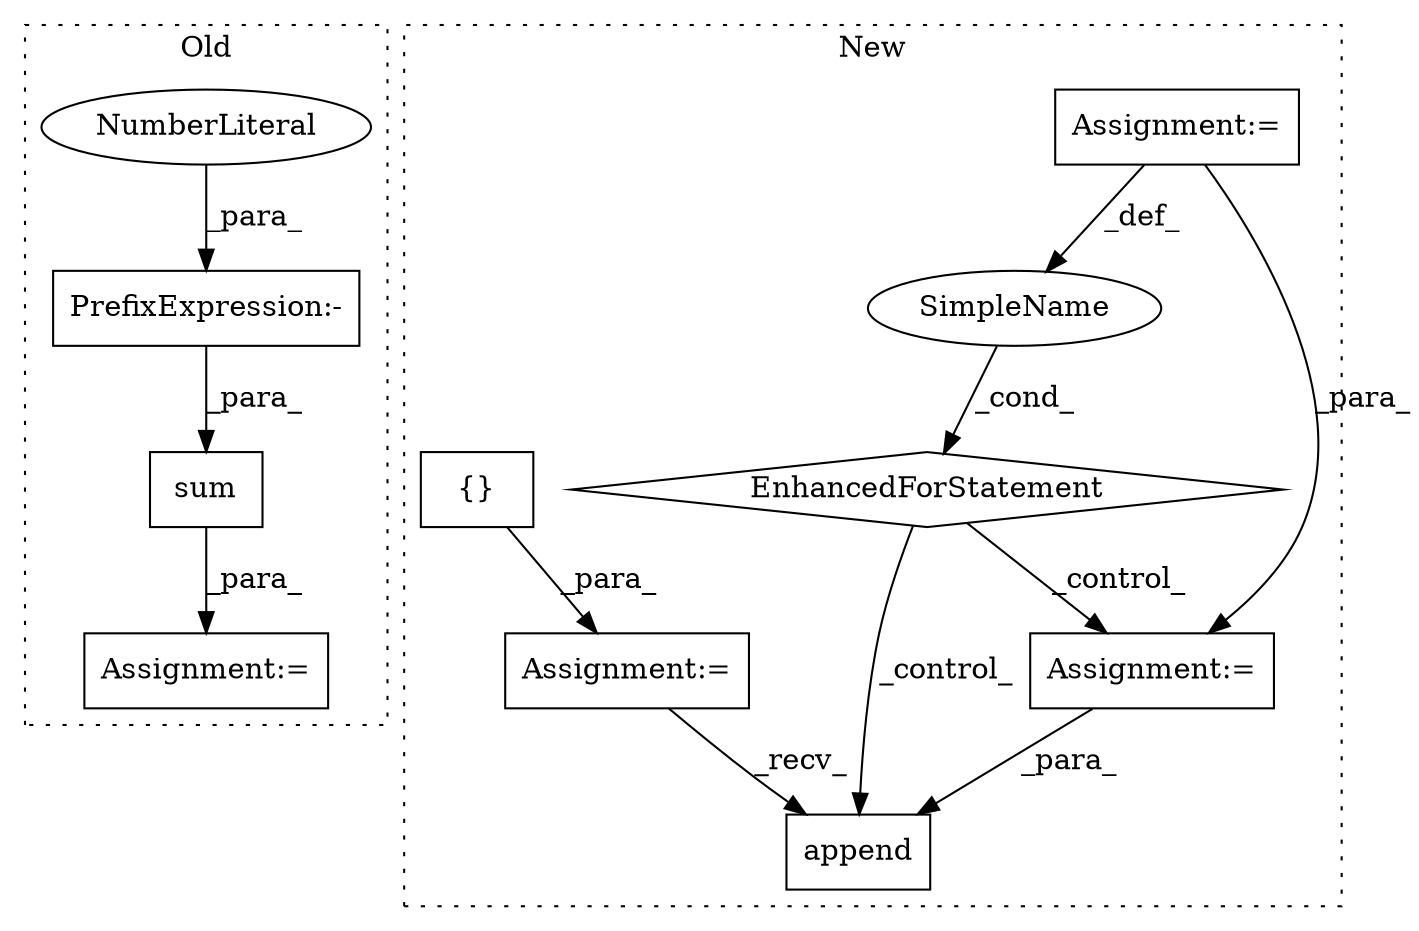 digraph G {
subgraph cluster0 {
1 [label="sum" a="32" s="541,573" l="4,1" shape="box"];
3 [label="Assignment:=" a="7" s="533" l="1" shape="box"];
10 [label="PrefixExpression:-" a="38" s="396" l="1" shape="box"];
11 [label="NumberLiteral" a="34" s="397" l="1" shape="ellipse"];
label = "Old";
style="dotted";
}
subgraph cluster1 {
2 [label="append" a="32" s="629,658" l="7,1" shape="box"];
4 [label="Assignment:=" a="7" s="397,462" l="53,2" shape="box"];
5 [label="EnhancedForStatement" a="70" s="397,462" l="53,2" shape="diamond"];
6 [label="SimpleName" a="42" s="454" l="1" shape="ellipse"];
7 [label="Assignment:=" a="7" s="307" l="1" shape="box"];
8 [label="{}" a="4" s="317" l="2" shape="box"];
9 [label="Assignment:=" a="7" s="514" l="1" shape="box"];
label = "New";
style="dotted";
}
1 -> 3 [label="_para_"];
4 -> 9 [label="_para_"];
4 -> 6 [label="_def_"];
5 -> 9 [label="_control_"];
5 -> 2 [label="_control_"];
6 -> 5 [label="_cond_"];
7 -> 2 [label="_recv_"];
8 -> 7 [label="_para_"];
9 -> 2 [label="_para_"];
10 -> 1 [label="_para_"];
11 -> 10 [label="_para_"];
}